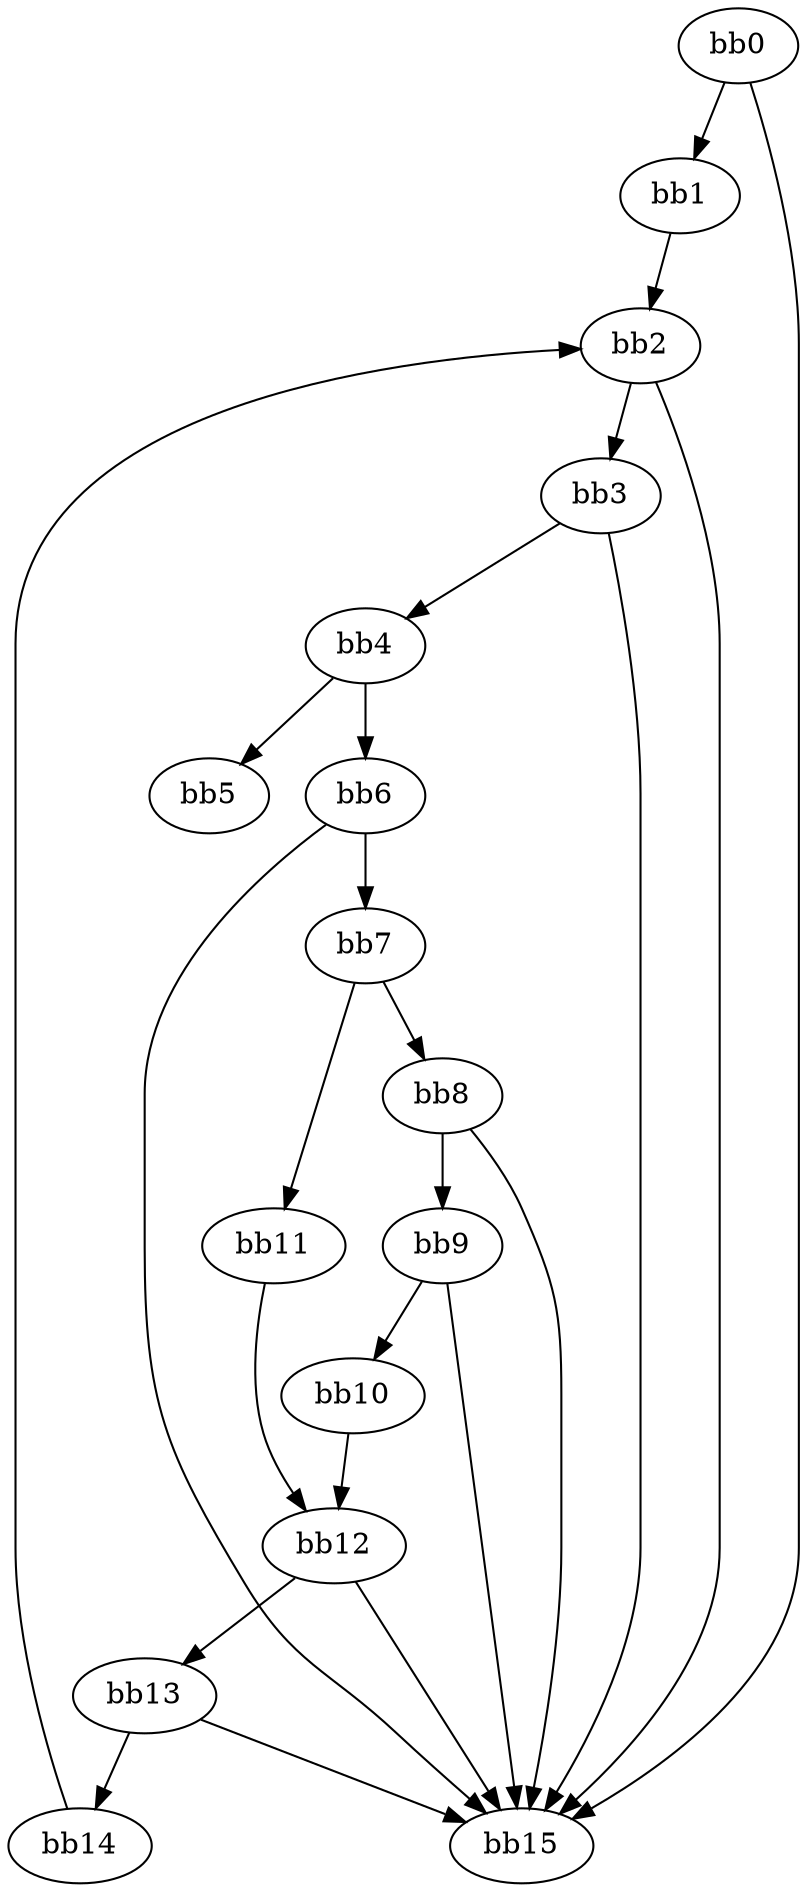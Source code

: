 digraph {
    0 [ label = "bb0\l" ]
    1 [ label = "bb1\l" ]
    2 [ label = "bb2\l" ]
    3 [ label = "bb3\l" ]
    4 [ label = "bb4\l" ]
    5 [ label = "bb5\l" ]
    6 [ label = "bb6\l" ]
    7 [ label = "bb7\l" ]
    8 [ label = "bb8\l" ]
    9 [ label = "bb9\l" ]
    10 [ label = "bb10\l" ]
    11 [ label = "bb11\l" ]
    12 [ label = "bb12\l" ]
    13 [ label = "bb13\l" ]
    14 [ label = "bb14\l" ]
    15 [ label = "bb15\l" ]
    0 -> 1 [ ]
    0 -> 15 [ ]
    1 -> 2 [ ]
    2 -> 3 [ ]
    2 -> 15 [ ]
    3 -> 4 [ ]
    3 -> 15 [ ]
    4 -> 5 [ ]
    4 -> 6 [ ]
    6 -> 7 [ ]
    6 -> 15 [ ]
    7 -> 8 [ ]
    7 -> 11 [ ]
    8 -> 9 [ ]
    8 -> 15 [ ]
    9 -> 10 [ ]
    9 -> 15 [ ]
    10 -> 12 [ ]
    11 -> 12 [ ]
    12 -> 13 [ ]
    12 -> 15 [ ]
    13 -> 14 [ ]
    13 -> 15 [ ]
    14 -> 2 [ ]
}

